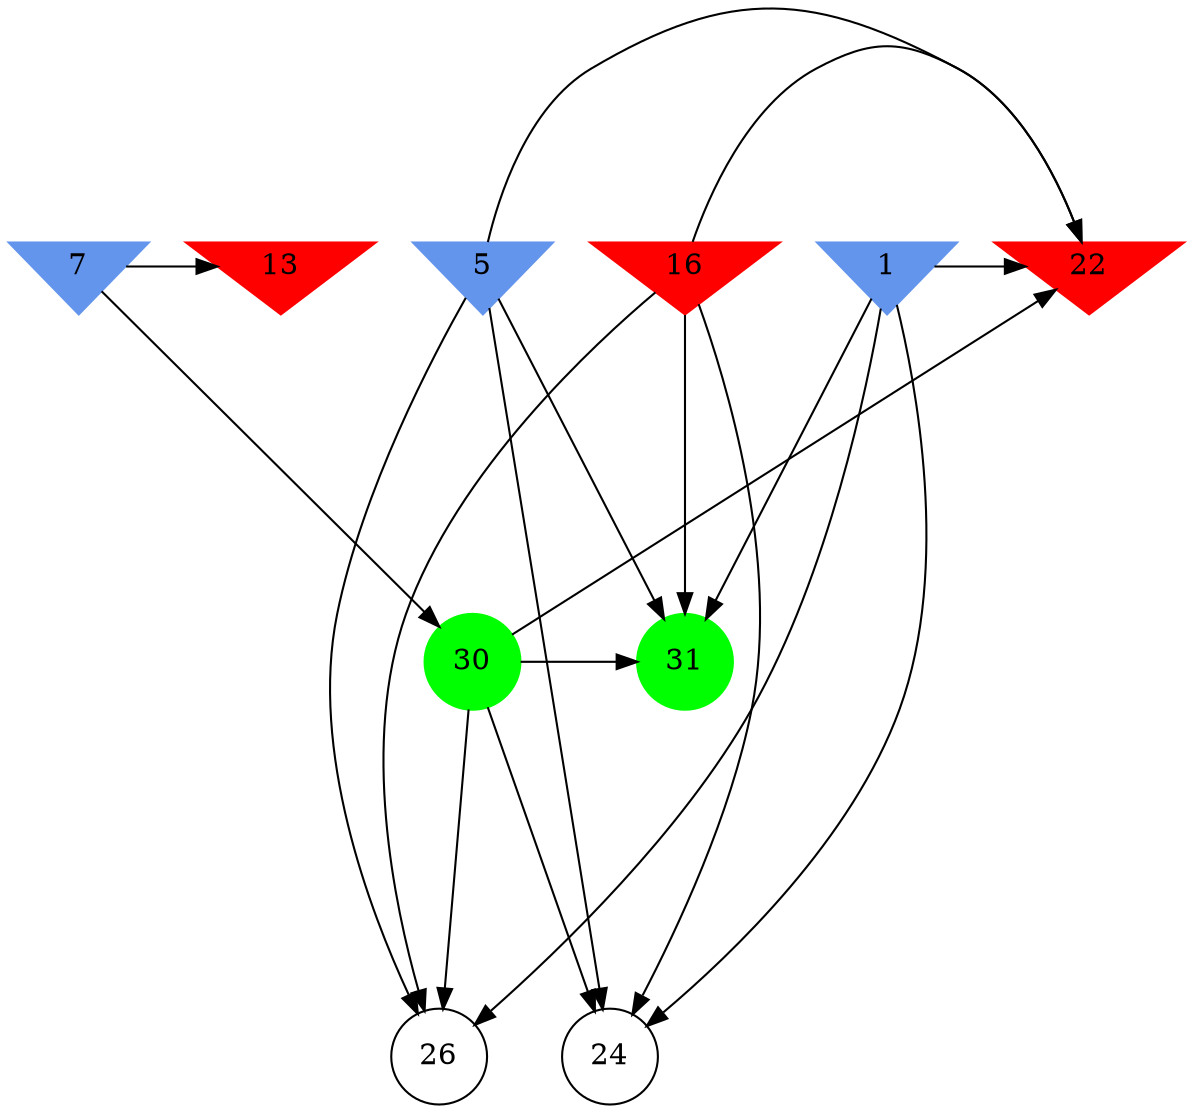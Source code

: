 digraph brain {
	ranksep=2.0;
	1 [shape=invtriangle,style=filled,color=cornflowerblue];
	5 [shape=invtriangle,style=filled,color=cornflowerblue];
	7 [shape=invtriangle,style=filled,color=cornflowerblue];
	13 [shape=invtriangle,style=filled,color=red];
	16 [shape=invtriangle,style=filled,color=red];
	22 [shape=invtriangle,style=filled,color=red];
	24 [shape=circle,color=black];
	26 [shape=circle,color=black];
	30 [shape=circle,style=filled,color=green];
	31 [shape=circle,style=filled,color=green];
	7	->	30;
	7	->	13;
	1	->	22;
	1	->	26;
	1	->	24;
	1	->	31;
	16	->	22;
	16	->	26;
	16	->	24;
	16	->	31;
	30	->	22;
	30	->	26;
	30	->	24;
	30	->	31;
	5	->	22;
	5	->	26;
	5	->	24;
	5	->	31;
	{ rank=same; 1; 5; 7; 13; 16; 22; }
	{ rank=same; 24; 26; }
	{ rank=same; 30; 31; }
}
